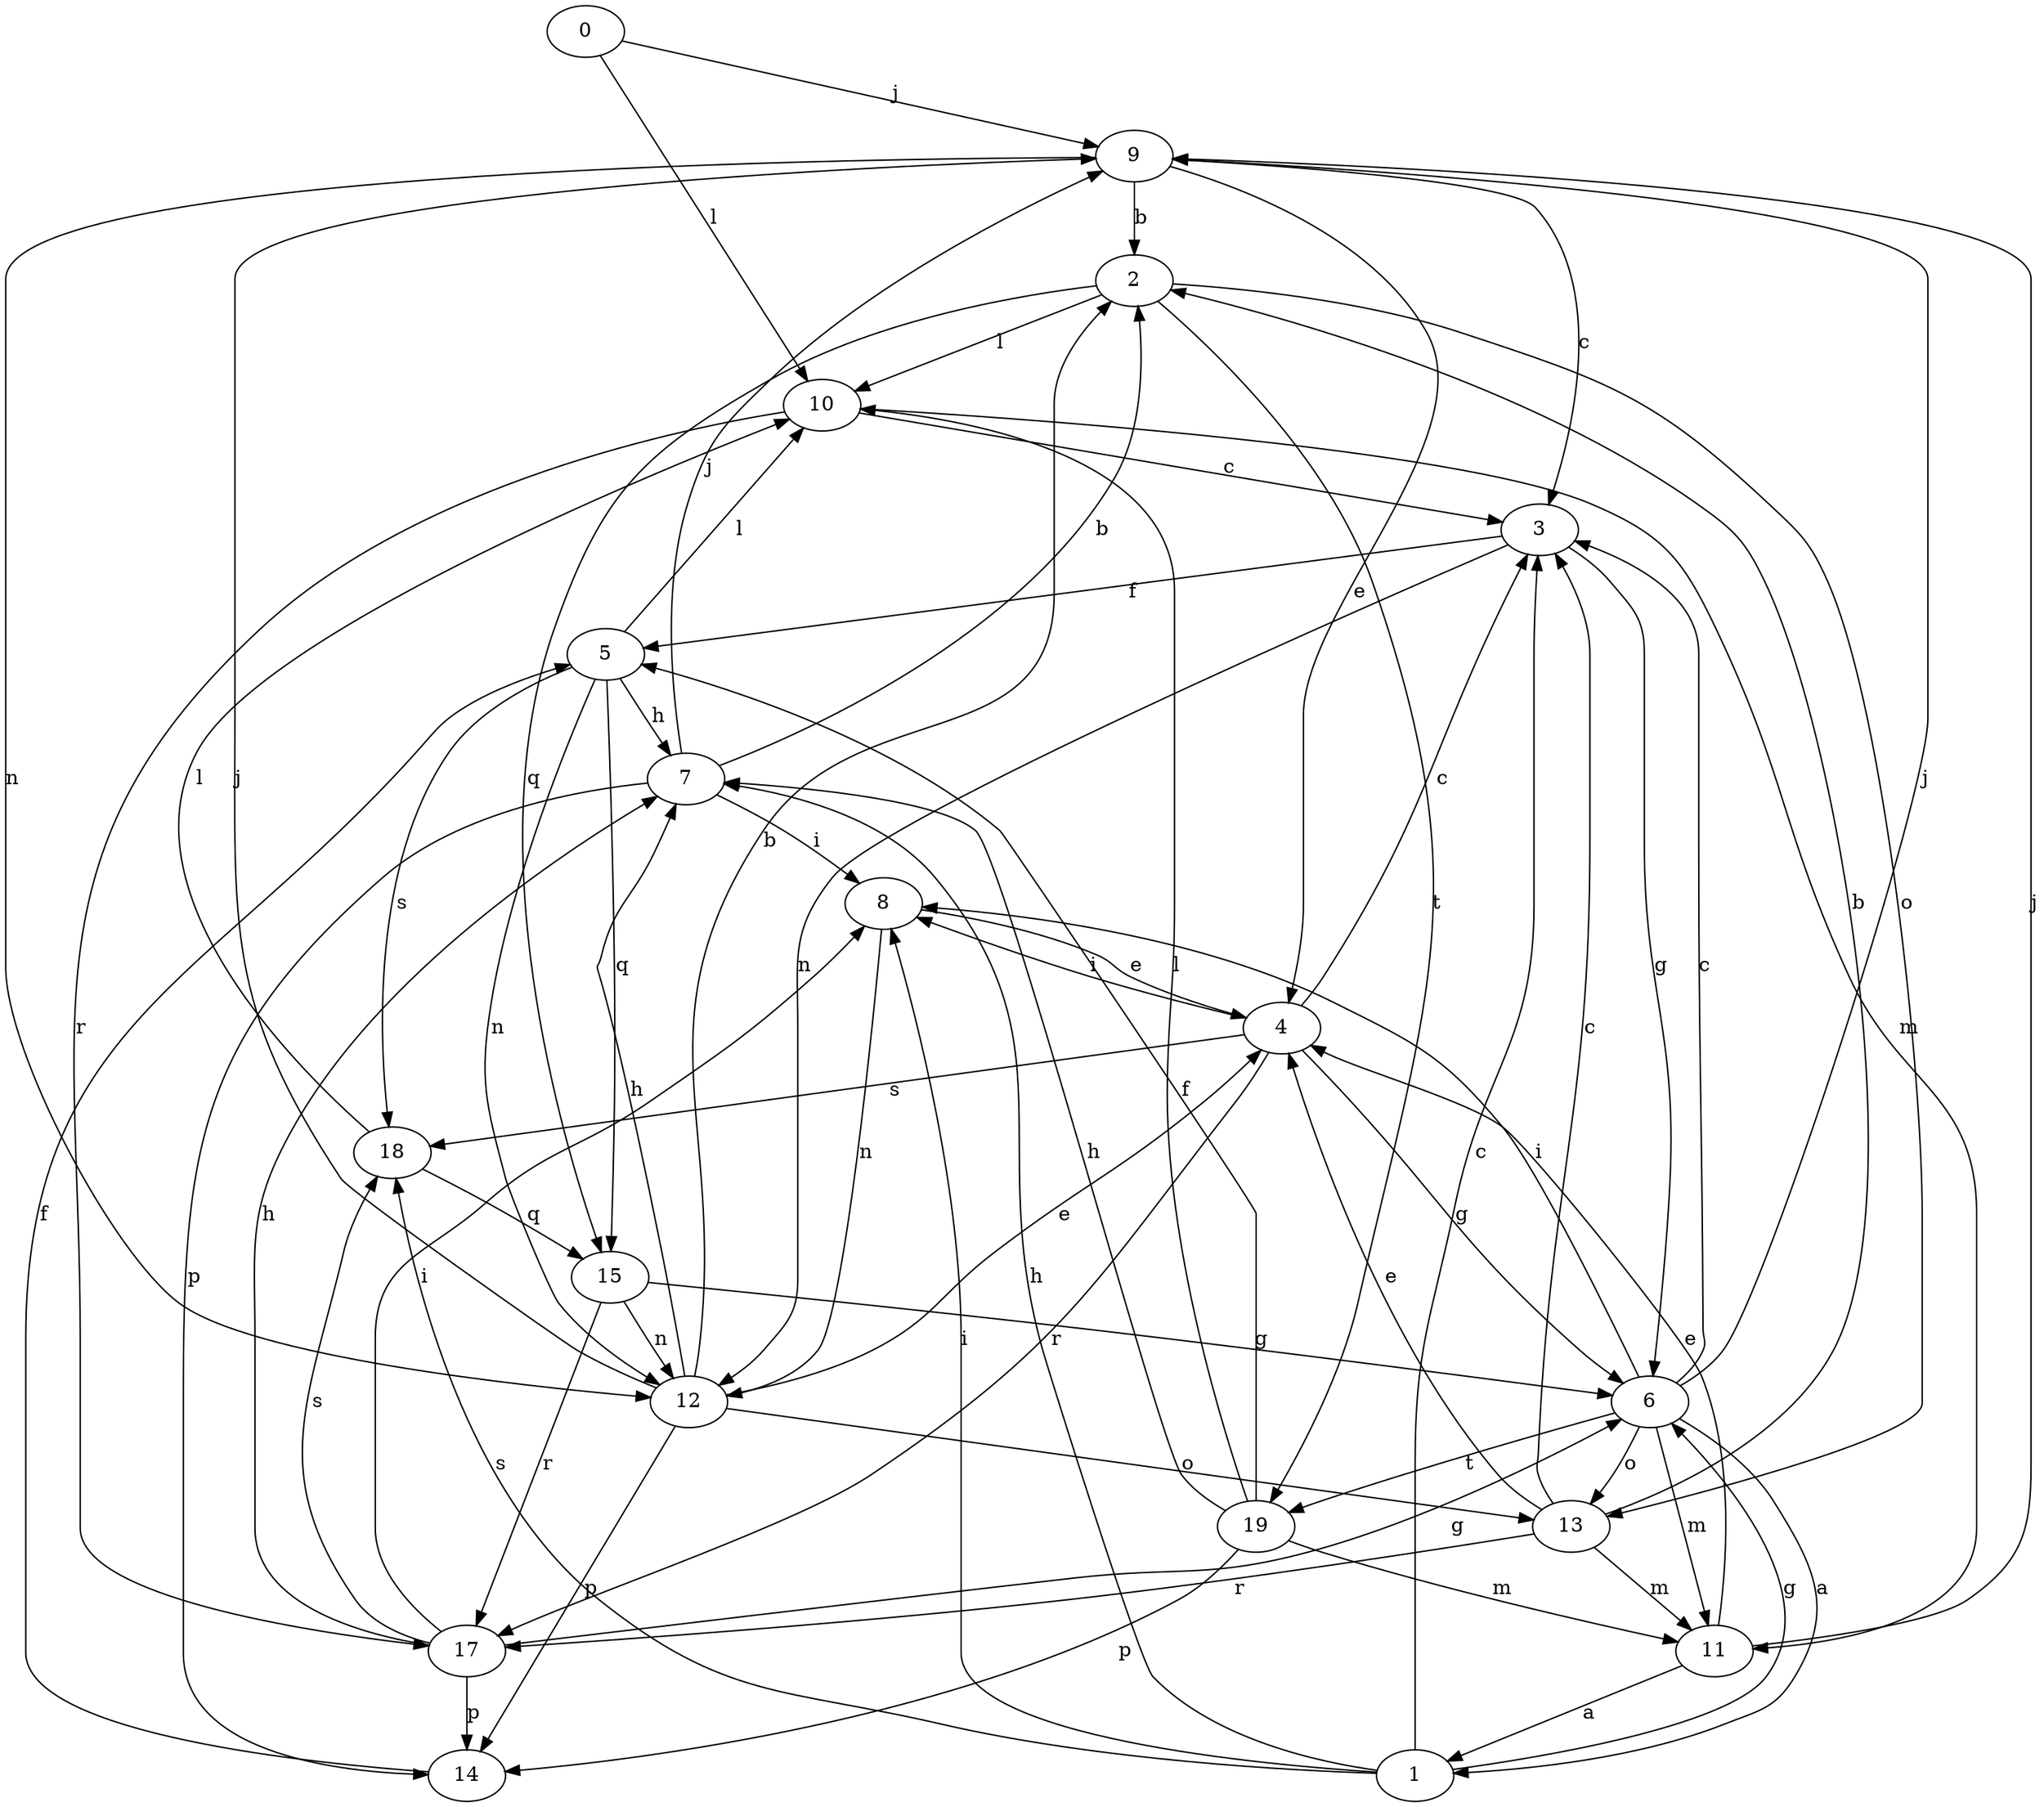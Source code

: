 strict digraph  {
0;
1;
2;
3;
4;
5;
6;
7;
8;
9;
10;
11;
12;
13;
14;
15;
17;
18;
19;
0 -> 9  [label=j];
0 -> 10  [label=l];
1 -> 3  [label=c];
1 -> 6  [label=g];
1 -> 7  [label=h];
1 -> 8  [label=i];
1 -> 18  [label=s];
2 -> 10  [label=l];
2 -> 13  [label=o];
2 -> 15  [label=q];
2 -> 19  [label=t];
3 -> 5  [label=f];
3 -> 6  [label=g];
3 -> 12  [label=n];
4 -> 3  [label=c];
4 -> 6  [label=g];
4 -> 8  [label=i];
4 -> 17  [label=r];
4 -> 18  [label=s];
5 -> 7  [label=h];
5 -> 10  [label=l];
5 -> 12  [label=n];
5 -> 15  [label=q];
5 -> 18  [label=s];
6 -> 1  [label=a];
6 -> 3  [label=c];
6 -> 8  [label=i];
6 -> 9  [label=j];
6 -> 11  [label=m];
6 -> 13  [label=o];
6 -> 19  [label=t];
7 -> 2  [label=b];
7 -> 8  [label=i];
7 -> 9  [label=j];
7 -> 14  [label=p];
8 -> 4  [label=e];
8 -> 12  [label=n];
9 -> 2  [label=b];
9 -> 3  [label=c];
9 -> 4  [label=e];
9 -> 12  [label=n];
10 -> 3  [label=c];
10 -> 11  [label=m];
10 -> 17  [label=r];
11 -> 1  [label=a];
11 -> 4  [label=e];
11 -> 9  [label=j];
12 -> 2  [label=b];
12 -> 4  [label=e];
12 -> 7  [label=h];
12 -> 9  [label=j];
12 -> 13  [label=o];
12 -> 14  [label=p];
13 -> 2  [label=b];
13 -> 3  [label=c];
13 -> 4  [label=e];
13 -> 11  [label=m];
13 -> 17  [label=r];
14 -> 5  [label=f];
15 -> 6  [label=g];
15 -> 12  [label=n];
15 -> 17  [label=r];
17 -> 6  [label=g];
17 -> 7  [label=h];
17 -> 8  [label=i];
17 -> 14  [label=p];
17 -> 18  [label=s];
18 -> 10  [label=l];
18 -> 15  [label=q];
19 -> 5  [label=f];
19 -> 7  [label=h];
19 -> 10  [label=l];
19 -> 11  [label=m];
19 -> 14  [label=p];
}
